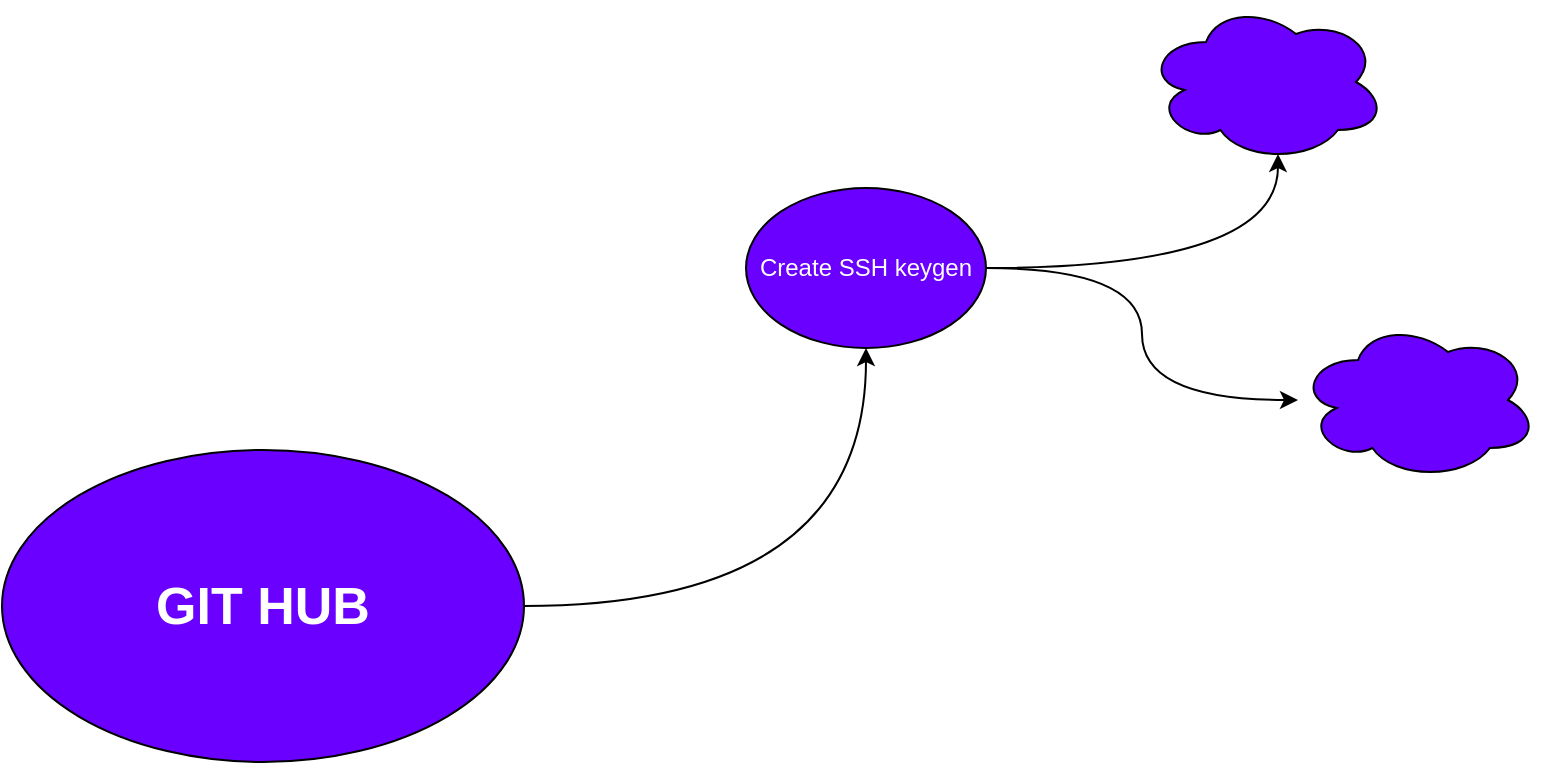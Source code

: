 <mxfile version="21.5.2" type="github">
  <diagram name="Page-1" id="t4P9DuWMOAytNN0drY1X">
    <mxGraphModel dx="1728" dy="1063" grid="0" gridSize="10" guides="1" tooltips="1" connect="1" arrows="1" fold="1" page="0" pageScale="1" pageWidth="850" pageHeight="1100" math="0" shadow="0">
      <root>
        <mxCell id="0" />
        <mxCell id="1" parent="0" />
        <mxCell id="AWPW2YwmRs-Y318Om_NQ-3" value="" style="edgeStyle=orthogonalEdgeStyle;rounded=0;orthogonalLoop=1;jettySize=auto;html=1;curved=1;" edge="1" parent="1" source="AWPW2YwmRs-Y318Om_NQ-1" target="AWPW2YwmRs-Y318Om_NQ-2">
          <mxGeometry relative="1" as="geometry" />
        </mxCell>
        <mxCell id="AWPW2YwmRs-Y318Om_NQ-1" value="&lt;b style=&quot;font-size: 26px;&quot;&gt;GIT HUB&lt;br style=&quot;font-size: 26px;&quot;&gt;&lt;/b&gt;" style="ellipse;whiteSpace=wrap;html=1;fillColor=#6a00ff;fontColor=#ffffff;strokeColor=default;fontSize=26;" vertex="1" parent="1">
          <mxGeometry x="279" y="169" width="261" height="156" as="geometry" />
        </mxCell>
        <mxCell id="AWPW2YwmRs-Y318Om_NQ-6" value="" style="rounded=0;orthogonalLoop=1;jettySize=auto;html=1;entryX=0.55;entryY=0.95;entryDx=0;entryDy=0;entryPerimeter=0;edgeStyle=orthogonalEdgeStyle;curved=1;" edge="1" parent="1" source="AWPW2YwmRs-Y318Om_NQ-2" target="AWPW2YwmRs-Y318Om_NQ-5">
          <mxGeometry relative="1" as="geometry" />
        </mxCell>
        <mxCell id="AWPW2YwmRs-Y318Om_NQ-8" value="" style="edgeStyle=orthogonalEdgeStyle;rounded=0;orthogonalLoop=1;jettySize=auto;html=1;curved=1;" edge="1" parent="1" source="AWPW2YwmRs-Y318Om_NQ-2" target="AWPW2YwmRs-Y318Om_NQ-7">
          <mxGeometry relative="1" as="geometry" />
        </mxCell>
        <mxCell id="AWPW2YwmRs-Y318Om_NQ-2" value="Create SSH keygen" style="ellipse;whiteSpace=wrap;html=1;fillColor=#6a00ff;fontColor=#ffffff;strokeColor=default;" vertex="1" parent="1">
          <mxGeometry x="651" y="38" width="120" height="80" as="geometry" />
        </mxCell>
        <mxCell id="AWPW2YwmRs-Y318Om_NQ-5" value="" style="ellipse;shape=cloud;whiteSpace=wrap;html=1;fillColor=#6a00ff;fontColor=#ffffff;" vertex="1" parent="1">
          <mxGeometry x="851" y="-55" width="120" height="80" as="geometry" />
        </mxCell>
        <mxCell id="AWPW2YwmRs-Y318Om_NQ-7" value="" style="ellipse;shape=cloud;whiteSpace=wrap;html=1;fillColor=#6a00ff;fontColor=#ffffff;" vertex="1" parent="1">
          <mxGeometry x="927" y="104" width="120" height="80" as="geometry" />
        </mxCell>
      </root>
    </mxGraphModel>
  </diagram>
</mxfile>
